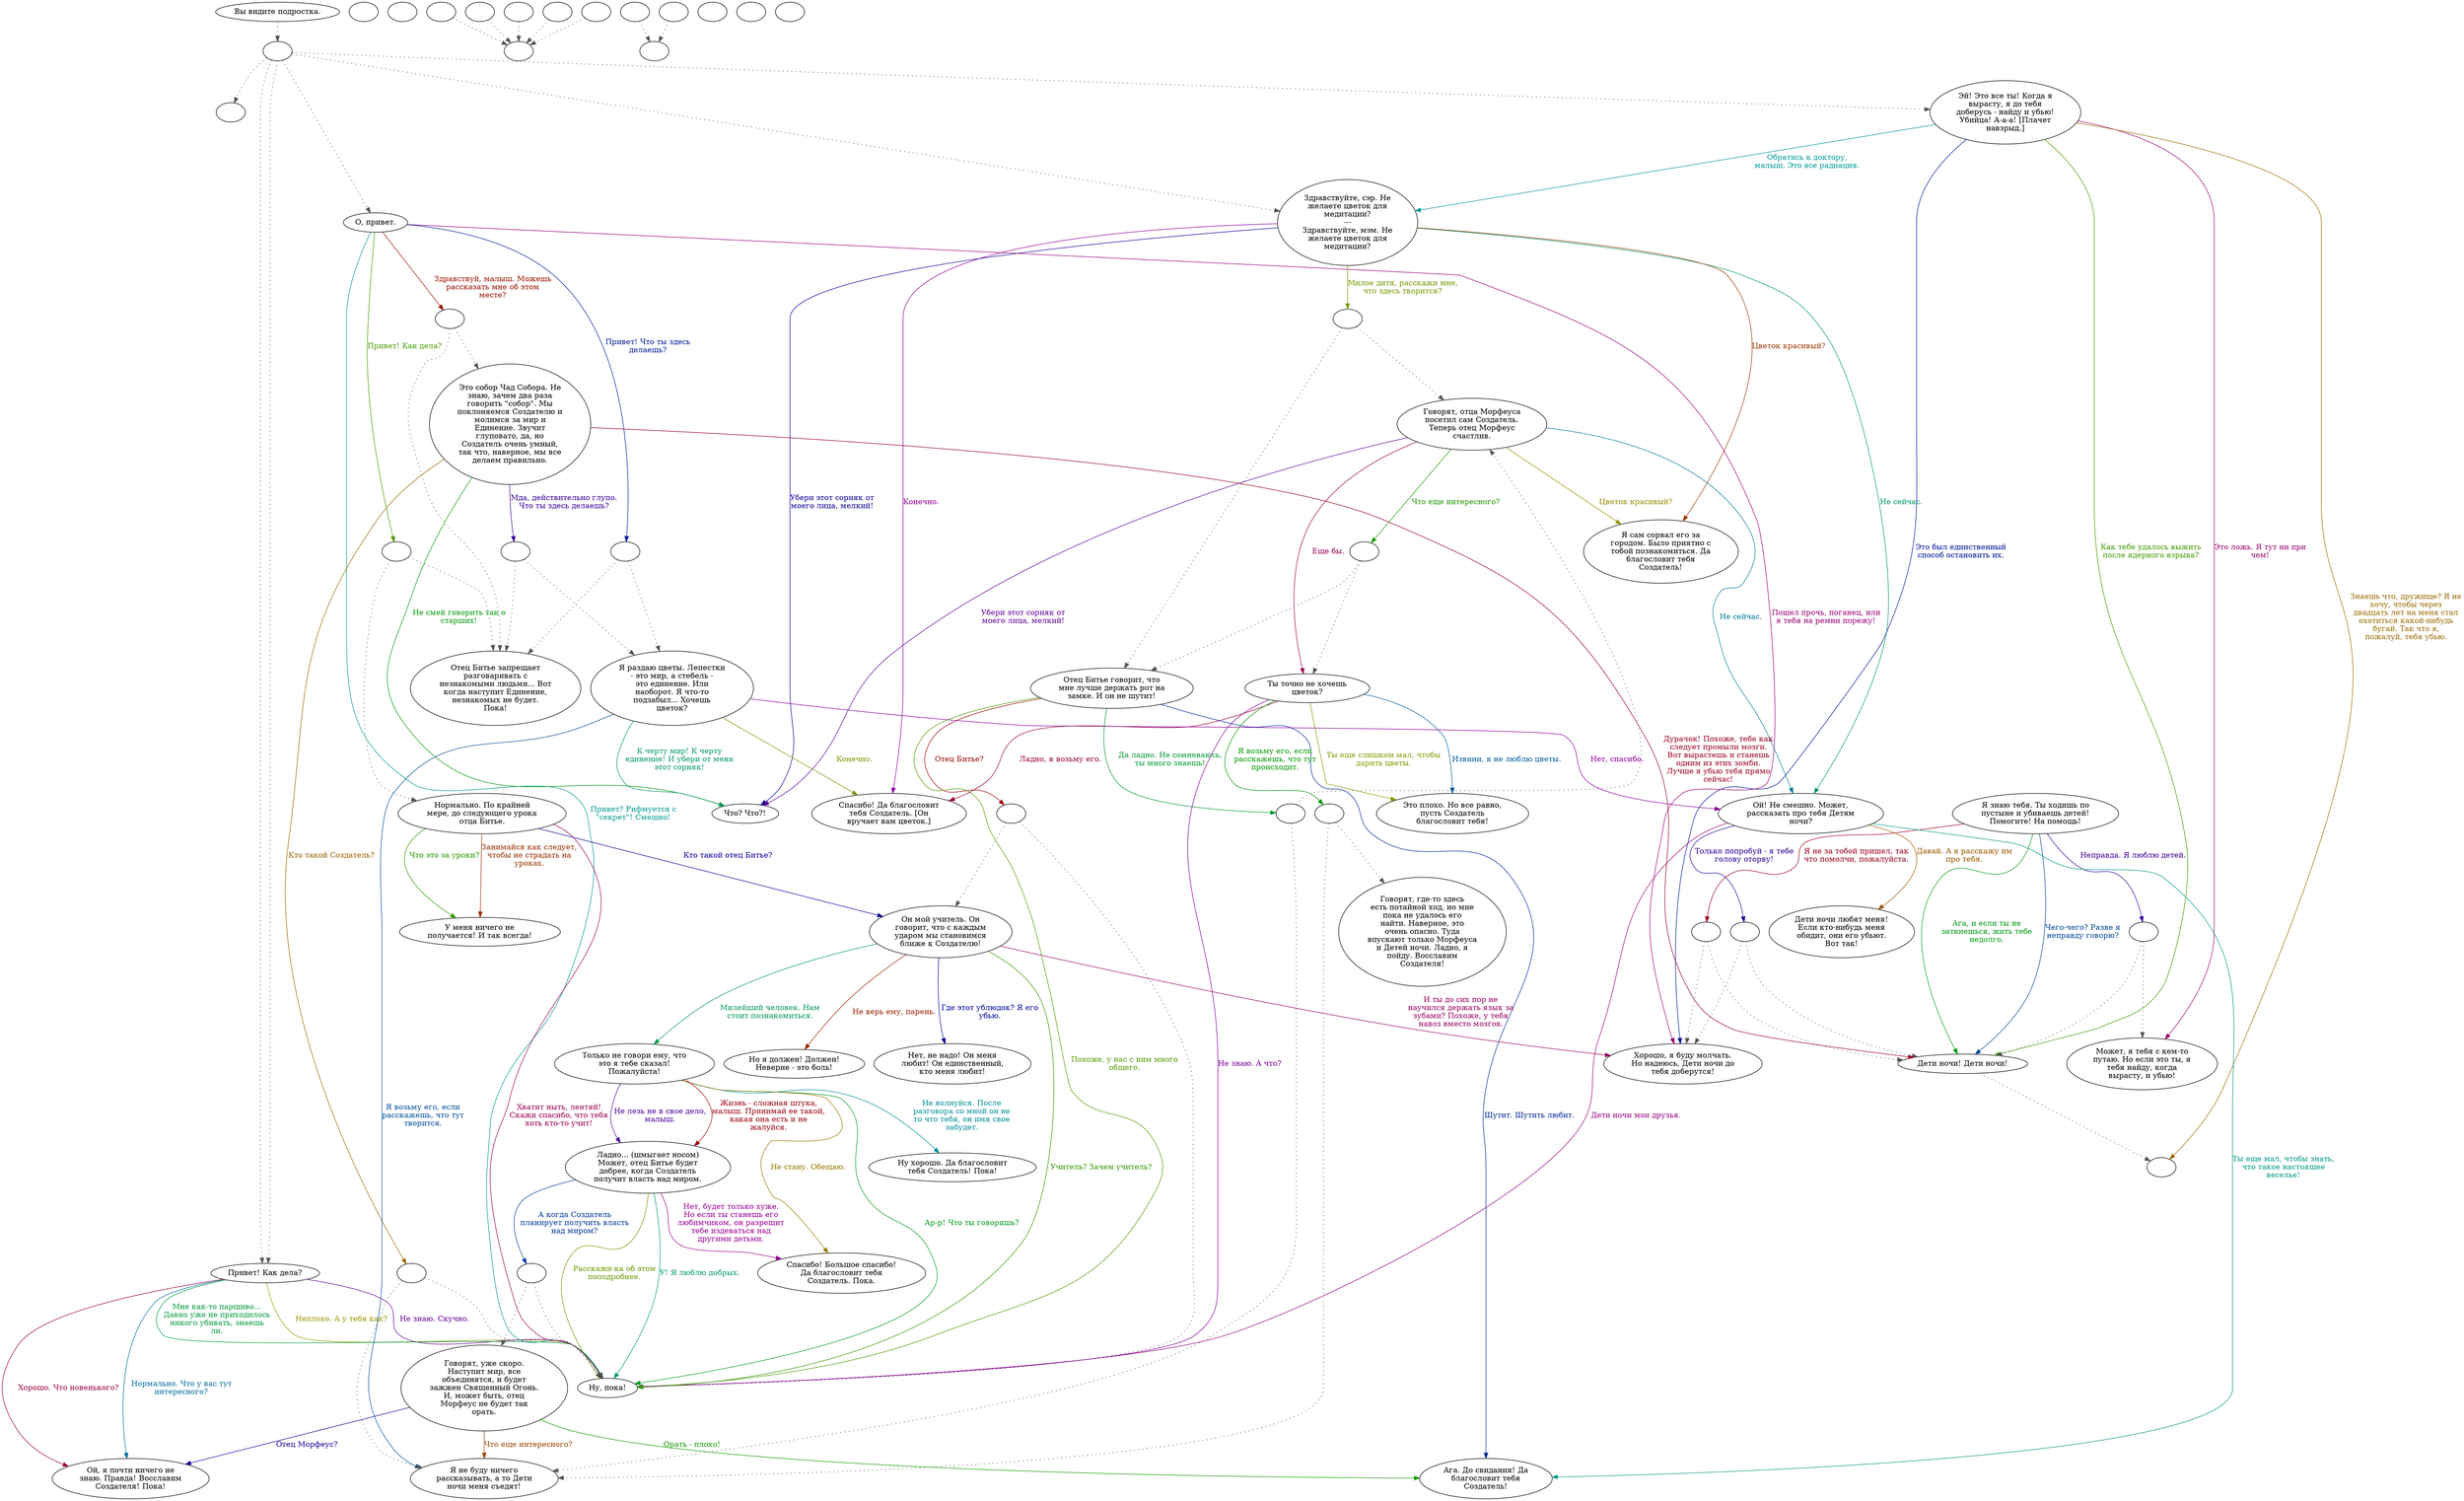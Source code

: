 digraph calder {
  "start" [style=filled       fillcolor="#FFFFFF"       color="#000000"]
  "start" -> "do_dialogue" [style=dotted color="#555555"]
  "start" [label="Вы видите подростка."]
  "do_dialogue" [style=filled       fillcolor="#FFFFFF"       color="#000000"]
  "do_dialogue" -> "weapon_check" [style=dotted color="#555555"]
  "do_dialogue" -> "calder28" [style=dotted color="#555555"]
  "do_dialogue" -> "calder05" [style=dotted color="#555555"]
  "do_dialogue" -> "calder00" [style=dotted color="#555555"]
  "do_dialogue" -> "calder28" [style=dotted color="#555555"]
  "do_dialogue" -> "calder29" [style=dotted color="#555555"]
  "do_dialogue" [label=""]
  "calder00" [style=filled       fillcolor="#FFFFFF"       color="#000000"]
  "calder00" [label="Эй! Это все ты! Когда я\nвырасту, я до тебя\nдоберусь - найду и убью!\nУбийца! А-а-а! [Плачет\nнавзрыд.]"]
  "calder00" -> "calder02" [label="Это был единственный\nспособ остановить их." color="#001399" fontcolor="#001399"]
  "calder00" -> "calder03" [label="Как тебе удалось выжить\nпосле ядерного взрыва?" color="#409900" fontcolor="#409900"]
  "calder00" -> "calder04" [label="Это ложь. Я тут ни при\nчем!" color="#99006D" fontcolor="#99006D"]
  "calder00" -> "calder05" [label="Обратись к доктору,\nмалыш. Это все радиация." color="#009999" fontcolor="#009999"]
  "calder00" -> "caldercombat" [label="Знаешь что, дружище? Я не\nхочу, чтобы через\nдвадцать лет на меня стал\nохотиться какой-нибудь\nбугай. Так что я,\nпожалуй, тебя убью." color="#996C00" fontcolor="#996C00"]
  "calder01" [style=filled       fillcolor="#FFFFFF"       color="#000000"]
  "calder01" [label="Я знаю тебя. Ты ходишь по\nпустыне и убиваешь детей!\nПомогите! На помощь!"]
  "calder01" -> "calder01a" [label="Неправда. Я люблю детей." color="#3F0099" fontcolor="#3F0099"]
  "calder01" -> "calder03" [label="Ага, и если ты не\nзаткнешься, жить тебе\nнедолго." color="#009913" fontcolor="#009913"]
  "calder01" -> "calder01b" [label="Я не за тобой пришел, так\nчто помолчи, пожалуйста." color="#99001A" fontcolor="#99001A"]
  "calder01" -> "calder03" [label="Чего-чего? Разве я\nнеправду говорю?" color="#004699" fontcolor="#004699"]
  "calder01a" [style=filled       fillcolor="#FFFFFF"       color="#000000"]
  "calder01a" -> "calder04" [style=dotted color="#555555"]
  "calder01a" -> "calder03" [style=dotted color="#555555"]
  "calder01a" [label=""]
  "calder01b" [style=filled       fillcolor="#FFFFFF"       color="#000000"]
  "calder01b" -> "calder02" [style=dotted color="#555555"]
  "calder01b" -> "calder03" [style=dotted color="#555555"]
  "calder01b" [label=""]
  "calder02" [style=filled       fillcolor="#FFFFFF"       color="#000000"]
  "calder02" [label="Хорошо, я буду молчать.\nНо надеюсь, Дети ночи до\nтебя доберутся!"]
  "calder03" [style=filled       fillcolor="#FFFFFF"       color="#000000"]
  "calder03" -> "caldercombat" [style=dotted color="#555555"]
  "calder03" [label="Дети ночи! Дети ночи!"]
  "calder04" [style=filled       fillcolor="#FFFFFF"       color="#000000"]
  "calder04" [label="Может, я тебя с кем-то\nпутаю. Но если это ты, я\nтебя найду, когда\nвырасту, и убью!"]
  "calder05" [style=filled       fillcolor="#FFFFFF"       color="#000000"]
  "calder05" [label="Здравствуйте, сэр. Не\nжелаете цветок для\nмедитации?\n---\nЗдравствуйте, мэм. Не\nжелаете цветок для\nмедитации?"]
  "calder05" -> "calder05a" [label="Милое дитя, расскажи мне,\nчто здесь творится?" color="#739900" fontcolor="#739900"]
  "calder05" -> "calder08" [label="Конечно." color="#920099" fontcolor="#920099"]
  "calder05" -> "calder09" [label="Не сейчас." color="#009966" fontcolor="#009966"]
  "calder05" -> "calder10" [label="Цветок красивый?" color="#993900" fontcolor="#993900"]
  "calder05" -> "calder11" [label="Убери этот сорняк от\nмоего лица, мелкий!" color="#0C0099" fontcolor="#0C0099"]
  "calder05a" [style=filled       fillcolor="#FFFFFF"       color="#000000"]
  "calder05a" -> "calder06" [style=dotted color="#555555"]
  "calder05a" -> "calder07" [style=dotted color="#555555"]
  "calder05a" [label=""]
  "calder06" [style=filled       fillcolor="#FFFFFF"       color="#000000"]
  "calder06" [label="Говорят, отца Морфеуса\nпосетил сам Создатель.\nТеперь отец Морфеус\nсчастлив."]
  "calder06" -> "calder06a" [label="Что еще интересного?" color="#209900" fontcolor="#209900"]
  "calder06" -> "calder12" [label="Еще бы." color="#99004D" fontcolor="#99004D"]
  "calder06" -> "calder09" [label="Не сейчас." color="#007A99" fontcolor="#007A99"]
  "calder06" -> "calder10" [label="Цветок красивый?" color="#998C00" fontcolor="#998C00"]
  "calder06" -> "calder11" [label="Убери этот сорняк от\nмоего лица, мелкий!" color="#5F0099" fontcolor="#5F0099"]
  "calder06a" [style=filled       fillcolor="#FFFFFF"       color="#000000"]
  "calder06a" -> "calder12" [style=dotted color="#555555"]
  "calder06a" -> "calder07" [style=dotted color="#555555"]
  "calder06a" [label=""]
  "calder07" [style=filled       fillcolor="#FFFFFF"       color="#000000"]
  "calder07" [label="Отец Битье говорит, что\nмне лучше держать рот на\nзамке. И он не шутит!"]
  "calder07" -> "calder07a" [label="Да ладно. Не сомневаюсь,\nты много знаешь!" color="#009932" fontcolor="#009932"]
  "calder07" -> "calder07b" [label="Отец Битье?" color="#990600" fontcolor="#990600"]
  "calder07" -> "calder16" [label="Шутит. Шутить любит." color="#002799" fontcolor="#002799"]
  "calder07" -> "calder15" [label="Похоже, у нас с ним много\nобщего." color="#539900" fontcolor="#539900"]
  "calder07a" [style=filled       fillcolor="#FFFFFF"       color="#000000"]
  "calder07a" -> "calder06" [style=dotted color="#555555"]
  "calder07a" -> "calder13" [style=dotted color="#555555"]
  "calder07a" [label=""]
  "calder07b" [style=filled       fillcolor="#FFFFFF"       color="#000000"]
  "calder07b" -> "calder14" [style=dotted color="#555555"]
  "calder07b" -> "calder15" [style=dotted color="#555555"]
  "calder07b" [label=""]
  "calder08" [style=filled       fillcolor="#FFFFFF"       color="#000000"]
  "calder08" [label="Спасибо! Да благословит\nтебя Создатель. [Он\nвручает вам цветок.]"]
  "calder09" [style=filled       fillcolor="#FFFFFF"       color="#000000"]
  "calder09" [label="Ой! Не смешно. Может,\nрассказать про тебя Детям\nночи?"]
  "calder09" -> "calder15" [label="Дети ночи мои друзья." color="#990080" fontcolor="#990080"]
  "calder09" -> "calder16" [label="Ты еще мал, чтобы знать,\nчто такое настоящее\nвеселье!" color="#009985" fontcolor="#009985"]
  "calder09" -> "calder17" [label="Давай. А я расскажу им\nпро тебя." color="#995900" fontcolor="#995900"]
  "calder09" -> "calder09a" [label="Только попробуй - я тебе\nголову оторву!" color="#2C0099" fontcolor="#2C0099"]
  "calder09a" [style=filled       fillcolor="#FFFFFF"       color="#000000"]
  "calder09a" -> "calder02" [style=dotted color="#555555"]
  "calder09a" -> "calder03" [style=dotted color="#555555"]
  "calder09a" [label=""]
  "calder10" [style=filled       fillcolor="#FFFFFF"       color="#000000"]
  "calder10" [label="Я сам сорвал его за\nгородом. Было приятно с\nтобой познакомиться. Да\nблагословит тебя\nСоздатель!"]
  "calder11" [style=filled       fillcolor="#FFFFFF"       color="#000000"]
  "calder11" [label="Что? Что?!"]
  "calder12" [style=filled       fillcolor="#FFFFFF"       color="#000000"]
  "calder12" [label="Ты точно не хочешь\nцветок?"]
  "calder12" -> "calder12a" [label="Я возьму его, если\nрасскажешь, что тут\nпроисходит." color="#019900" fontcolor="#019900"]
  "calder12" -> "calder08" [label="Ладно, я возьму его." color="#99002D" fontcolor="#99002D"]
  "calder12" -> "calder19" [label="Извини, я не люблю цветы." color="#005A99" fontcolor="#005A99"]
  "calder12" -> "calder19" [label="Ты еще слишком мал, чтобы\nдарить цветы." color="#879900" fontcolor="#879900"]
  "calder12" -> "calder15" [label="Не знаю. А что?" color="#7F0099" fontcolor="#7F0099"]
  "calder12a" [style=filled       fillcolor="#FFFFFF"       color="#000000"]
  "calder12a" -> "calder18" [style=dotted color="#555555"]
  "calder12a" -> "calder13" [style=dotted color="#555555"]
  "calder12a" [label=""]
  "calder13" [style=filled       fillcolor="#FFFFFF"       color="#000000"]
  "calder13" [label="Я не буду ничего\nрассказывать, а то Дети\nночи меня съедят!"]
  "calder14" [style=filled       fillcolor="#FFFFFF"       color="#000000"]
  "calder14" [label="Он мой учитель. Он\nговорит, что с каждым\nударом мы становимся\nближе к Создателю!"]
  "calder14" -> "calder20" [label="Милейший человек. Нам\nстоит познакомиться." color="#009952" fontcolor="#009952"]
  "calder14" -> "calder21" [label="Не верь ему, парень." color="#992500" fontcolor="#992500"]
  "calder14" -> "calder22" [label="Где этот ублюдок? Я его\nубью." color="#000799" fontcolor="#000799"]
  "calder14" -> "calder15" [label="Учитель? Зачем учитель?" color="#349900" fontcolor="#349900"]
  "calder14" -> "calder02" [label="И ты до сих пор не\nнаучился держать язык за\nзубами? Похоже, у тебя\nнавоз вместо мозгов." color="#990060" fontcolor="#990060"]
  "calder15" [style=filled       fillcolor="#FFFFFF"       color="#000000"]
  "calder15" [label="Ну, пока!"]
  "calder16" [style=filled       fillcolor="#FFFFFF"       color="#000000"]
  "calder16" [label="Ага. До свидания! Да\nблагословит тебя\nСоздатель!"]
  "calder17" [style=filled       fillcolor="#FFFFFF"       color="#000000"]
  "calder17" [label="Дети ночи любят меня!\nЕсли кто-нибудь меня\nобидит, они его убьют.\nВот так!"]
  "calder18" [style=filled       fillcolor="#FFFFFF"       color="#000000"]
  "calder18" [label="Говорят, где-то здесь\nесть потайной ход, но мне\nпока не удалось его\nнайти. Наверное, это\nочень опасно. Туда\nвпускают только Морфеуса\nи Детей ночи. Ладно, я\nпойду. Восславим\nСоздателя!"]
  "calder19" [style=filled       fillcolor="#FFFFFF"       color="#000000"]
  "calder19" [label="Это плохо. Но все равно,\nпусть Создатель\nблагословит тебя!"]
  "calder20" [style=filled       fillcolor="#FFFFFF"       color="#000000"]
  "calder20" [label="Только не говори ему, что\nэто я тебе сказал!\nПожалуйста!"]
  "calder20" -> "calder23" [label="Не волнуйся. После\nразговора со мной он не\nто что тебя, он имя свое\nзабудет." color="#008D99" fontcolor="#008D99"]
  "calder20" -> "calder24" [label="Не стану. Обещаю." color="#997800" fontcolor="#997800"]
  "calder20" -> "calder25" [label="Не лезь не в свое дело,\nмалыш." color="#4C0099" fontcolor="#4C0099"]
  "calder20" -> "calder15" [label="Ар-р! Что ты говоришь?" color="#00991F" fontcolor="#00991F"]
  "calder20" -> "calder25" [label="Жизнь - сложная штука,\nмалыш. Принимай ее такой,\nкакая она есть и не\nжалуйся." color="#99000E" fontcolor="#99000E"]
  "calder21" [style=filled       fillcolor="#FFFFFF"       color="#000000"]
  "calder21" [label="Но я должен! Должен!\nНеверие - это боль!"]
  "calder22" [style=filled       fillcolor="#FFFFFF"       color="#000000"]
  "calder22" [label="Нет, не надо! Он меня\nлюбит! Он единственный,\nкто меня любит!"]
  "calder23" [style=filled       fillcolor="#FFFFFF"       color="#000000"]
  "calder23" [label="Ну хорошо. Да благословит\nтебя Создатель! Пока!"]
  "calder24" [style=filled       fillcolor="#FFFFFF"       color="#000000"]
  "calder24" [label="Спасибо! Большое спасибо!\nДа благословит тебя\nСоздатель. Пока."]
  "calder25" [style=filled       fillcolor="#FFFFFF"       color="#000000"]
  "calder25" [label="Ладно... (шмыгает носом)\nМожет, отец Битье будет\nдобрее, когда Создатель\nполучит власть над миром."]
  "calder25" -> "calder25a" [label="А когда Создатель\nпланирует получить власть\nнад миром?" color="#003A99" fontcolor="#003A99"]
  "calder25" -> "calder15" [label="Расскажи-ка об этом\nпоподробнее." color="#679900" fontcolor="#679900"]
  "calder25" -> "calder24" [label="Нет, будет только хуже.\nНо если ты станешь его\nлюбимчиком, он разрешит\nтебе издеваться над\nдругими детьми." color="#990094" fontcolor="#990094"]
  "calder25" -> "calder15" [label="У! Я люблю добрых." color="#009972" fontcolor="#009972"]
  "calder25a" [style=filled       fillcolor="#FFFFFF"       color="#000000"]
  "calder25a" -> "calder26" [style=dotted color="#555555"]
  "calder25a" -> "calder15" [style=dotted color="#555555"]
  "calder25a" [label=""]
  "calder26" [style=filled       fillcolor="#FFFFFF"       color="#000000"]
  "calder26" [label="Говорят, уже скоро.\nНаступит мир, все\nобъединятся, и будет\nзажжен Священный Огонь.\nИ, может быть, отец\nМорфеус не будет так\nорать."]
  "calder26" -> "calder13" [label="Что еще интересного?" color="#994500" fontcolor="#994500"]
  "calder26" -> "calder27" [label="Отец Морфеус?" color="#180099" fontcolor="#180099"]
  "calder26" -> "calder16" [label="Орать - плохо!" color="#149900" fontcolor="#149900"]
  "calder27" [style=filled       fillcolor="#FFFFFF"       color="#000000"]
  "calder27" [label="Ой, я почти ничего не\nзнаю. Правда! Восславим\nСоздателя! Пока!"]
  "calder28" [style=filled       fillcolor="#FFFFFF"       color="#000000"]
  "calder28" [label="Привет! Как дела?"]
  "calder28" -> "calder27" [label="Хорошо. Что новенького?" color="#990041" fontcolor="#990041"]
  "calder28" -> "calder27" [label="Нормально. Что у вас тут\nинтересного?" color="#006E99" fontcolor="#006E99"]
  "calder28" -> "calder15" [label="Неплохо. А у тебя как?" color="#999800" fontcolor="#999800"]
  "calder28" -> "calder15" [label="Не знаю. Скучно." color="#6B0099" fontcolor="#6B0099"]
  "calder28" -> "calder15" [label="Мне как-то паршиво...\nДавно уже не приходилось\nникого убивать, знаешь\nли." color="#00993F" fontcolor="#00993F"]
  "calder29" [style=filled       fillcolor="#FFFFFF"       color="#000000"]
  "calder29" [label="О, привет."]
  "calder29" -> "calder29a" [label="Здравствуй, малыш. Можешь\nрассказать мне об этом\nместе?" color="#991200" fontcolor="#991200"]
  "calder29" -> "calder29b" [label="Привет! Что ты здесь\nделаешь?" color="#001B99" fontcolor="#001B99"]
  "calder29" -> "calder29c" [label="Привет! Как дела?" color="#479900" fontcolor="#479900"]
  "calder29" -> "calder02" [label="Пошел прочь, поганец, или\nя тебя на ремни порежу!" color="#990074" fontcolor="#990074"]
  "calder29" -> "calder15" [label="Привет? Рифмуется с\n\"секрет\"! Смешно!" color="#009991" fontcolor="#009991"]
  "calder29a" [style=filled       fillcolor="#FFFFFF"       color="#000000"]
  "calder29a" -> "calder30" [style=dotted color="#555555"]
  "calder29a" -> "calder32" [style=dotted color="#555555"]
  "calder29a" [label=""]
  "calder29b" [style=filled       fillcolor="#FFFFFF"       color="#000000"]
  "calder29b" -> "calder31" [style=dotted color="#555555"]
  "calder29b" -> "calder32" [style=dotted color="#555555"]
  "calder29b" [label=""]
  "calder29c" [style=filled       fillcolor="#FFFFFF"       color="#000000"]
  "calder29c" -> "calder33" [style=dotted color="#555555"]
  "calder29c" -> "calder32" [style=dotted color="#555555"]
  "calder29c" [label=""]
  "calder30" [style=filled       fillcolor="#FFFFFF"       color="#000000"]
  "calder30" [label="Это собор Чад Собора. Не\nзнаю, зачем два раза\nговорить \"собор\". Мы\nпоклоняемся Создателю и\nмолимся за мир и\nЕдинение. Звучит\nглуповато, да, но\nСоздатель очень умный,\nтак что, наверное, мы все\nделаем правильно."]
  "calder30" -> "calder30a" [label="Кто такой Создатель?" color="#996500" fontcolor="#996500"]
  "calder30" -> "calder30b" [label="Мда, действительно глупо.\nЧто ты здесь делаешь?" color="#380099" fontcolor="#380099"]
  "calder30" -> "calder11" [label="Не смей говорить так о\nстарших!" color="#00990B" fontcolor="#00990B"]
  "calder30" -> "calder03" [label="Дурачок! Похоже, тебе как\nследует промыли мозги.\nВот вырастешь и станешь\nодним из этих зомби.\nЛучше я убью тебя прямо\nсейчас!" color="#990021" fontcolor="#990021"]
  "calder30a" [style=filled       fillcolor="#FFFFFF"       color="#000000"]
  "calder30a" -> "calder13" [style=dotted color="#555555"]
  "calder30a" -> "calder15" [style=dotted color="#555555"]
  "calder30a" [label=""]
  "calder30b" [style=filled       fillcolor="#FFFFFF"       color="#000000"]
  "calder30b" -> "calder31" [style=dotted color="#555555"]
  "calder30b" -> "calder32" [style=dotted color="#555555"]
  "calder30b" [label=""]
  "calder31" [style=filled       fillcolor="#FFFFFF"       color="#000000"]
  "calder31" [label="Я раздаю цветы. Лепестки\n- это мир, а стебель -\nэто единение. Или\nнаоборот. Я что-то\nподзабыл... Хочешь\nцветок?"]
  "calder31" -> "calder13" [label="Я возьму его, если\nрасскажешь, что тут\nтворится." color="#004E99" fontcolor="#004E99"]
  "calder31" -> "calder08" [label="Конечно." color="#7B9900" fontcolor="#7B9900"]
  "calder31" -> "calder09" [label="Нет, спасибо." color="#8B0099" fontcolor="#8B0099"]
  "calder31" -> "calder11" [label="К черту мир! К черту\nединение! И убери от меня\nэтот сорняк!" color="#00995E" fontcolor="#00995E"]
  "calder32" [style=filled       fillcolor="#FFFFFF"       color="#000000"]
  "calder32" [label="Отец Битье запрещает\nразговаривать с\nнезнакомыми людьми... Вот\nкогда наступит Единение,\nнезнакомых не будет.\nПока!"]
  "calder33" [style=filled       fillcolor="#FFFFFF"       color="#000000"]
  "calder33" [label="Нормально. По крайней\nмере, до следующего урока\nотца Битье."]
  "calder33" -> "calder34" [label="Занимайся как следует,\nчтобы не страдать на\nуроках." color="#993200" fontcolor="#993200"]
  "calder33" -> "calder14" [label="Кто такой отец Битье?" color="#050099" fontcolor="#050099"]
  "calder33" -> "calder34" [label="Что это за уроки?" color="#289900" fontcolor="#289900"]
  "calder33" -> "calder15" [label="Хватит ныть, лентяй!\nСкажи спасибо, что тебя\nхоть кто-то учит!" color="#990054" fontcolor="#990054"]
  "calder34" [style=filled       fillcolor="#FFFFFF"       color="#000000"]
  "calder34" [label="У меня ничего не\nполучается! И так всегда!"]
  "calderdone" [style=filled       fillcolor="#FFFFFF"       color="#000000"]
  "calderdone" [label=""]
  "calderend" [style=filled       fillcolor="#FFFFFF"       color="#000000"]
  "calderend" [label=""]
  "caldercombat" [style=filled       fillcolor="#FFFFFF"       color="#000000"]
  "caldercombat" [label=""]
  "weapon_check" [style=filled       fillcolor="#FFFFFF"       color="#000000"]
  "weapon_check" [label=""]
  "get_reaction" [style=filled       fillcolor="#FFFFFF"       color="#000000"]
  "get_reaction" -> "ReactToLevel" [style=dotted color="#555555"]
  "get_reaction" [label=""]
  "ReactToLevel" [style=filled       fillcolor="#FFFFFF"       color="#000000"]
  "ReactToLevel" [label=""]
  "LevelToReact" [style=filled       fillcolor="#FFFFFF"       color="#000000"]
  "LevelToReact" [label=""]
  "UpReact" [style=filled       fillcolor="#FFFFFF"       color="#000000"]
  "UpReact" -> "ReactToLevel" [style=dotted color="#555555"]
  "UpReact" [label=""]
  "DownReact" [style=filled       fillcolor="#FFFFFF"       color="#000000"]
  "DownReact" -> "ReactToLevel" [style=dotted color="#555555"]
  "DownReact" [label=""]
  "BottomReact" [style=filled       fillcolor="#FFFFFF"       color="#000000"]
  "BottomReact" [label=""]
  "TopReact" [style=filled       fillcolor="#FFFFFF"       color="#000000"]
  "TopReact" [label=""]
  "BigUpReact" [style=filled       fillcolor="#FFFFFF"       color="#000000"]
  "BigUpReact" -> "ReactToLevel" [style=dotted color="#555555"]
  "BigUpReact" [label=""]
  "BigDownReact" [style=filled       fillcolor="#FFFFFF"       color="#000000"]
  "BigDownReact" -> "ReactToLevel" [style=dotted color="#555555"]
  "BigDownReact" [label=""]
  "UpReactLevel" [style=filled       fillcolor="#FFFFFF"       color="#000000"]
  "UpReactLevel" -> "LevelToReact" [style=dotted color="#555555"]
  "UpReactLevel" [label=""]
  "DownReactLevel" [style=filled       fillcolor="#FFFFFF"       color="#000000"]
  "DownReactLevel" -> "LevelToReact" [style=dotted color="#555555"]
  "DownReactLevel" [label=""]
  "Goodbyes" [style=filled       fillcolor="#FFFFFF"       color="#000000"]
  "Goodbyes" [label=""]
}
